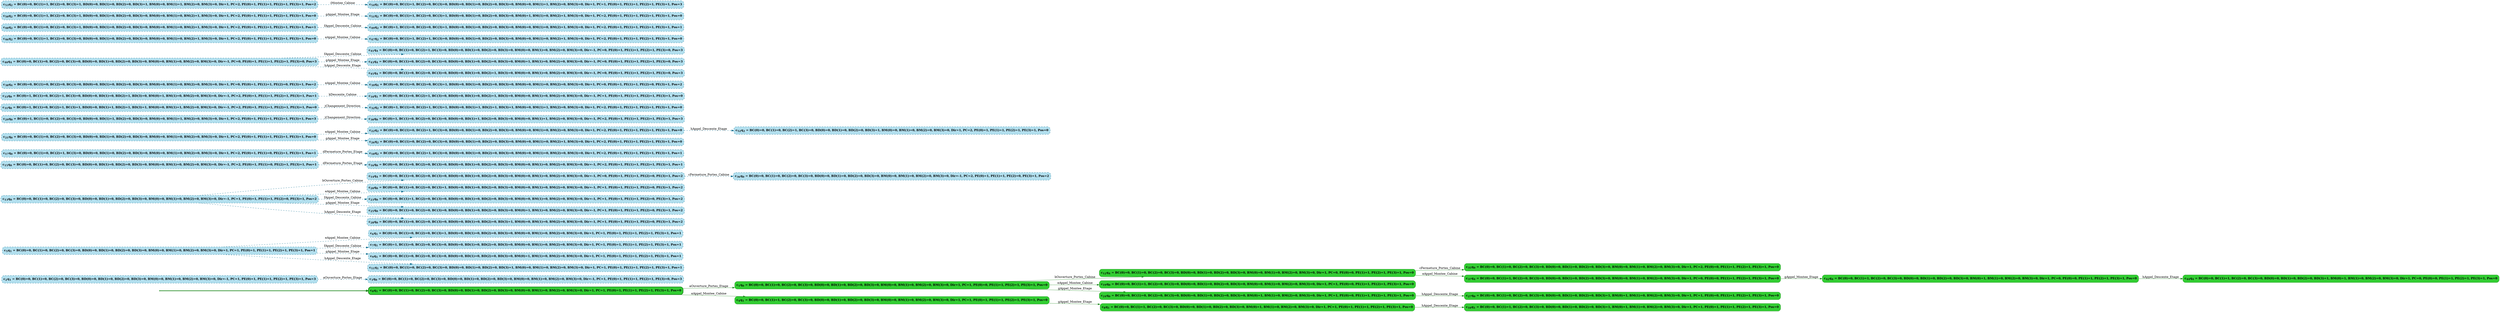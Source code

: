 digraph g {

	rankdir="LR"

	__invisible__[shape="point", color="forestgreen"]
	c0q1[label=<<b>c<sub>0</sub>q<sub>1</sub> = BC(0)=0, BC(1)=0, BC(2)=0, BC(3)=0, BD(0)=0, BD(1)=0, BD(2)=0, BD(3)=0, BM(0)=0, BM(1)=0, BM(2)=0, BM(3)=0, Dir=1, PC=1, PE(0)=1, PE(1)=1, PE(2)=1, PE(3)=1, Pos=0</b>>, shape="box", style="rounded, filled", fillcolor="limegreen", color="forestgreen", penwidth=3] // Initial
	c1q0[label=<<b>c<sub>1</sub>q<sub>0</sub> = BC(0)=0, BC(1)=0, BC(2)=0, BC(3)=0, BD(0)=0, BD(1)=0, BD(2)=0, BD(3)=0, BM(0)=0, BM(1)=0, BM(2)=0, BM(3)=0, Dir=1, PC=1, PE(0)=0, PE(1)=1, PE(2)=1, PE(3)=1, Pos=0</b>>, shape="box", style="rounded, filled", fillcolor="limegreen", color="forestgreen"]
	c12q4[label=<<b>c<sub>12</sub>q<sub>4</sub> = BC(0)=0, BC(1)=0, BC(2)=0, BC(3)=0, BD(0)=0, BD(1)=0, BD(2)=0, BD(3)=0, BM(0)=0, BM(1)=0, BM(2)=0, BM(3)=0, Dir=1, PC=0, PE(0)=0, PE(1)=1, PE(2)=1, PE(3)=1, Pos=0</b>>, shape="box", style="rounded, filled", fillcolor="limegreen", color="forestgreen"]
	c35q0[label=<<b>c<sub>35</sub>q<sub>0</sub> = BC(0)=0, BC(1)=0, BC(2)=0, BC(3)=0, BD(0)=0, BD(1)=0, BD(2)=0, BD(3)=0, BM(0)=0, BM(1)=0, BM(2)=0, BM(3)=0, Dir=1, PC=2, PE(0)=0, PE(1)=1, PE(2)=1, PE(3)=1, Pos=0</b>>, shape="box", style="rounded, filled", fillcolor="limegreen", color="forestgreen"]
	c37q4[label=<<b>c<sub>37</sub>q<sub>4</sub> = BC(0)=0, BC(1)=1, BC(2)=0, BC(3)=0, BD(0)=0, BD(1)=0, BD(2)=0, BD(3)=0, BM(0)=0, BM(1)=0, BM(2)=0, BM(3)=0, Dir=1, PC=0, PE(0)=0, PE(1)=1, PE(2)=1, PE(3)=1, Pos=0</b>>, shape="box", style="rounded, filled", fillcolor="limegreen", color="forestgreen"]
	c42q4[label=<<b>c<sub>42</sub>q<sub>4</sub> = BC(0)=0, BC(1)=1, BC(2)=0, BC(3)=0, BD(0)=0, BD(1)=0, BD(2)=0, BD(3)=0, BM(0)=1, BM(1)=0, BM(2)=0, BM(3)=0, Dir=1, PC=0, PE(0)=0, PE(1)=1, PE(2)=1, PE(3)=1, Pos=0</b>>, shape="box", style="rounded, filled", fillcolor="limegreen", color="forestgreen"]
	c44q4[label=<<b>c<sub>44</sub>q<sub>4</sub> = BC(0)=0, BC(1)=1, BC(2)=0, BC(3)=0, BD(0)=0, BD(1)=0, BD(2)=0, BD(3)=1, BM(0)=1, BM(1)=0, BM(2)=0, BM(3)=0, Dir=1, PC=0, PE(0)=0, PE(1)=1, PE(2)=1, PE(3)=1, Pos=0</b>>, shape="box", style="rounded, filled", fillcolor="limegreen", color="forestgreen"]
	c19q0[label=<<b>c<sub>19</sub>q<sub>0</sub> = BC(0)=0, BC(1)=1, BC(2)=0, BC(3)=0, BD(0)=0, BD(1)=0, BD(2)=0, BD(3)=0, BM(0)=0, BM(1)=0, BM(2)=0, BM(3)=0, Dir=1, PC=1, PE(0)=0, PE(1)=1, PE(2)=1, PE(3)=1, Pos=0</b>>, shape="box", style="rounded, filled", fillcolor="limegreen", color="forestgreen"]
	c24q0[label=<<b>c<sub>24</sub>q<sub>0</sub> = BC(0)=0, BC(1)=0, BC(2)=0, BC(3)=0, BD(0)=0, BD(1)=0, BD(2)=0, BD(3)=0, BM(0)=1, BM(1)=0, BM(2)=0, BM(3)=0, Dir=1, PC=1, PE(0)=0, PE(1)=1, PE(2)=1, PE(3)=1, Pos=0</b>>, shape="box", style="rounded, filled", fillcolor="limegreen", color="forestgreen"]
	c27q0[label=<<b>c<sub>27</sub>q<sub>0</sub> = BC(0)=0, BC(1)=0, BC(2)=0, BC(3)=0, BD(0)=0, BD(1)=0, BD(2)=0, BD(3)=1, BM(0)=1, BM(1)=0, BM(2)=0, BM(3)=0, Dir=1, PC=1, PE(0)=0, PE(1)=1, PE(2)=1, PE(3)=1, Pos=0</b>>, shape="box", style="rounded, filled", fillcolor="limegreen", color="forestgreen"]
	c4q1[label=<<b>c<sub>4</sub>q<sub>1</sub> = BC(0)=0, BC(1)=1, BC(2)=0, BC(3)=0, BD(0)=0, BD(1)=0, BD(2)=0, BD(3)=0, BM(0)=0, BM(1)=0, BM(2)=0, BM(3)=0, Dir=1, PC=1, PE(0)=1, PE(1)=1, PE(2)=1, PE(3)=1, Pos=0</b>>, shape="box", style="rounded, filled", fillcolor="limegreen", color="forestgreen"]
	c8q1[label=<<b>c<sub>8</sub>q<sub>1</sub> = BC(0)=0, BC(1)=1, BC(2)=0, BC(3)=0, BD(0)=0, BD(1)=0, BD(2)=0, BD(3)=0, BM(0)=1, BM(1)=0, BM(2)=0, BM(3)=0, Dir=1, PC=1, PE(0)=1, PE(1)=1, PE(2)=1, PE(3)=1, Pos=0</b>>, shape="box", style="rounded, filled", fillcolor="limegreen", color="forestgreen"]
	c10q1[label=<<b>c<sub>10</sub>q<sub>1</sub> = BC(0)=0, BC(1)=1, BC(2)=0, BC(3)=0, BD(0)=0, BD(1)=0, BD(2)=0, BD(3)=1, BM(0)=1, BM(1)=0, BM(2)=0, BM(3)=0, Dir=1, PC=1, PE(0)=1, PE(1)=1, PE(2)=1, PE(3)=1, Pos=0</b>>, shape="box", style="rounded, filled", fillcolor="limegreen", color="forestgreen"]
	c2q1[label=<<b>c<sub>2</sub>q<sub>1</sub> = BC(0)=0, BC(1)=0, BC(2)=0, BC(3)=0, BD(0)=0, BD(1)=0, BD(2)=0, BD(3)=0, BM(0)=0, BM(1)=0, BM(2)=0, BM(3)=0, Dir=-1, PC=1, PE(0)=1, PE(1)=1, PE(2)=1, PE(3)=1, Pos=3</b>>, shape="box", style="rounded, filled, dashed", fillcolor="lightblue2", color="deepskyblue4"]
	c3q0[label=<<b>c<sub>3</sub>q<sub>0</sub> = BC(0)=0, BC(1)=0, BC(2)=0, BC(3)=0, BD(0)=0, BD(1)=0, BD(2)=0, BD(3)=0, BM(0)=0, BM(1)=0, BM(2)=0, BM(3)=0, Dir=-1, PC=1, PE(0)=1, PE(1)=1, PE(2)=1, PE(3)=0, Pos=3</b>>, shape="box", style="rounded, filled, dashed", fillcolor="lightblue2", color="deepskyblue4"]
	c5q1[label=<<b>c<sub>5</sub>q<sub>1</sub> = BC(0)=0, BC(1)=0, BC(2)=0, BC(3)=0, BD(0)=0, BD(1)=0, BD(2)=0, BD(3)=0, BM(0)=0, BM(1)=0, BM(2)=0, BM(3)=0, Dir=1, PC=1, PE(0)=1, PE(1)=1, PE(2)=1, PE(3)=1, Pos=1</b>>, shape="box", style="rounded, filled, dashed", fillcolor="lightblue2", color="deepskyblue4"]
	c6q1[label=<<b>c<sub>6</sub>q<sub>1</sub> = BC(0)=0, BC(1)=0, BC(2)=0, BC(3)=1, BD(0)=0, BD(1)=0, BD(2)=0, BD(3)=0, BM(0)=0, BM(1)=0, BM(2)=0, BM(3)=0, Dir=1, PC=1, PE(0)=1, PE(1)=1, PE(2)=1, PE(3)=1, Pos=1</b>>, shape="box", style="rounded, filled, dashed", fillcolor="lightblue2", color="deepskyblue4"]
	c7q1[label=<<b>c<sub>7</sub>q<sub>1</sub> = BC(0)=1, BC(1)=0, BC(2)=0, BC(3)=0, BD(0)=0, BD(1)=0, BD(2)=0, BD(3)=0, BM(0)=0, BM(1)=0, BM(2)=0, BM(3)=0, Dir=1, PC=1, PE(0)=1, PE(1)=1, PE(2)=1, PE(3)=1, Pos=1</b>>, shape="box", style="rounded, filled, dashed", fillcolor="lightblue2", color="deepskyblue4"]
	c9q1[label=<<b>c<sub>9</sub>q<sub>1</sub> = BC(0)=0, BC(1)=0, BC(2)=0, BC(3)=0, BD(0)=0, BD(1)=0, BD(2)=0, BD(3)=0, BM(0)=1, BM(1)=0, BM(2)=0, BM(3)=0, Dir=1, PC=1, PE(0)=1, PE(1)=1, PE(2)=1, PE(3)=1, Pos=1</b>>, shape="box", style="rounded, filled, dashed", fillcolor="lightblue2", color="deepskyblue4"]
	c11q1[label=<<b>c<sub>11</sub>q<sub>1</sub> = BC(0)=0, BC(1)=0, BC(2)=0, BC(3)=0, BD(0)=0, BD(1)=0, BD(2)=0, BD(3)=1, BM(0)=0, BM(1)=0, BM(2)=0, BM(3)=0, Dir=1, PC=1, PE(0)=1, PE(1)=1, PE(2)=1, PE(3)=1, Pos=1</b>>, shape="box", style="rounded, filled, dashed", fillcolor="lightblue2", color="deepskyblue4"]
	c13q0[label=<<b>c<sub>13</sub>q<sub>0</sub> = BC(0)=0, BC(1)=0, BC(2)=0, BC(3)=0, BD(0)=0, BD(1)=0, BD(2)=0, BD(3)=0, BM(0)=0, BM(1)=0, BM(2)=0, BM(3)=0, Dir=-1, PC=1, PE(0)=1, PE(1)=1, PE(2)=0, PE(3)=1, Pos=2</b>>, shape="box", style="rounded, filled, dashed", fillcolor="lightblue2", color="deepskyblue4"]
	c14q4[label=<<b>c<sub>14</sub>q<sub>4</sub> = BC(0)=0, BC(1)=0, BC(2)=0, BC(3)=0, BD(0)=0, BD(1)=0, BD(2)=0, BD(3)=0, BM(0)=0, BM(1)=0, BM(2)=0, BM(3)=0, Dir=-1, PC=0, PE(0)=1, PE(1)=1, PE(2)=0, PE(3)=1, Pos=2</b>>, shape="box", style="rounded, filled, dashed", fillcolor="lightblue2", color="deepskyblue4"]
	c15q0[label=<<b>c<sub>15</sub>q<sub>0</sub> = BC(0)=0, BC(1)=0, BC(2)=0, BC(3)=0, BD(0)=0, BD(1)=0, BD(2)=0, BD(3)=0, BM(0)=0, BM(1)=0, BM(2)=0, BM(3)=0, Dir=-1, PC=2, PE(0)=1, PE(1)=0, PE(2)=1, PE(3)=1, Pos=1</b>>, shape="box", style="rounded, filled, dashed", fillcolor="lightblue2", color="deepskyblue4"]
	c16q0[label=<<b>c<sub>16</sub>q<sub>0</sub> = BC(0)=0, BC(1)=0, BC(2)=0, BC(3)=0, BD(0)=0, BD(1)=0, BD(2)=0, BD(3)=0, BM(0)=0, BM(1)=0, BM(2)=0, BM(3)=0, Dir=-1, PC=2, PE(0)=1, PE(1)=1, PE(2)=1, PE(3)=1, Pos=1</b>>, shape="box", style="rounded, filled, dashed", fillcolor="lightblue2", color="deepskyblue4"]
	c17q0[label=<<b>c<sub>17</sub>q<sub>0</sub> = BC(0)=0, BC(1)=0, BC(2)=1, BC(3)=0, BD(0)=0, BD(1)=0, BD(2)=0, BD(3)=0, BM(0)=0, BM(1)=0, BM(2)=0, BM(3)=0, Dir=1, PC=2, PE(0)=1, PE(1)=0, PE(2)=1, PE(3)=1, Pos=1</b>>, shape="box", style="rounded, filled, dashed", fillcolor="lightblue2", color="deepskyblue4"]
	c18q2[label=<<b>c<sub>18</sub>q<sub>2</sub> = BC(0)=0, BC(1)=0, BC(2)=1, BC(3)=0, BD(0)=0, BD(1)=0, BD(2)=0, BD(3)=0, BM(0)=0, BM(1)=0, BM(2)=0, BM(3)=0, Dir=1, PC=2, PE(0)=1, PE(1)=1, PE(2)=1, PE(3)=1, Pos=1</b>>, shape="box", style="rounded, filled, dashed", fillcolor="lightblue2", color="deepskyblue4"]
	c20q0[label=<<b>c<sub>20</sub>q<sub>0</sub> = BC(0)=0, BC(1)=0, BC(2)=0, BC(3)=1, BD(0)=0, BD(1)=0, BD(2)=0, BD(3)=0, BM(0)=0, BM(1)=0, BM(2)=0, BM(3)=0, Dir=-1, PC=1, PE(0)=1, PE(1)=1, PE(2)=0, PE(3)=1, Pos=2</b>>, shape="box", style="rounded, filled, dashed", fillcolor="lightblue2", color="deepskyblue4"]
	c21q0[label=<<b>c<sub>21</sub>q<sub>0</sub> = BC(0)=0, BC(1)=0, BC(2)=0, BC(3)=0, BD(0)=0, BD(1)=0, BD(2)=0, BD(3)=0, BM(0)=0, BM(1)=0, BM(2)=0, BM(3)=0, Dir=1, PC=2, PE(0)=1, PE(1)=1, PE(2)=1, PE(3)=1, Pos=0</b>>, shape="box", style="rounded, filled, dashed", fillcolor="lightblue2", color="deepskyblue4"]
	c22q2[label=<<b>c<sub>22</sub>q<sub>2</sub> = BC(0)=0, BC(1)=0, BC(2)=1, BC(3)=0, BD(0)=0, BD(1)=0, BD(2)=0, BD(3)=0, BM(0)=0, BM(1)=0, BM(2)=0, BM(3)=0, Dir=1, PC=2, PE(0)=1, PE(1)=1, PE(2)=1, PE(3)=1, Pos=0</b>>, shape="box", style="rounded, filled, dashed", fillcolor="lightblue2", color="deepskyblue4"]
	c23q0[label=<<b>c<sub>23</sub>q<sub>0</sub> = BC(0)=0, BC(1)=1, BC(2)=0, BC(3)=0, BD(0)=0, BD(1)=0, BD(2)=0, BD(3)=0, BM(0)=0, BM(1)=0, BM(2)=0, BM(3)=0, Dir=-1, PC=1, PE(0)=1, PE(1)=1, PE(2)=0, PE(3)=1, Pos=2</b>>, shape="box", style="rounded, filled, dashed", fillcolor="lightblue2", color="deepskyblue4"]
	c25q0[label=<<b>c<sub>25</sub>q<sub>0</sub> = BC(0)=0, BC(1)=0, BC(2)=0, BC(3)=0, BD(0)=0, BD(1)=0, BD(2)=0, BD(3)=0, BM(0)=1, BM(1)=0, BM(2)=0, BM(3)=0, Dir=-1, PC=1, PE(0)=1, PE(1)=1, PE(2)=0, PE(3)=1, Pos=2</b>>, shape="box", style="rounded, filled, dashed", fillcolor="lightblue2", color="deepskyblue4"]
	c26q2[label=<<b>c<sub>26</sub>q<sub>2</sub> = BC(0)=0, BC(1)=0, BC(2)=0, BC(3)=0, BD(0)=0, BD(1)=0, BD(2)=0, BD(3)=0, BM(0)=0, BM(1)=0, BM(2)=1, BM(3)=0, Dir=1, PC=2, PE(0)=1, PE(1)=1, PE(2)=1, PE(3)=1, Pos=0</b>>, shape="box", style="rounded, filled, dashed", fillcolor="lightblue2", color="deepskyblue4"]
	c28q0[label=<<b>c<sub>28</sub>q<sub>0</sub> = BC(0)=0, BC(1)=0, BC(2)=0, BC(3)=0, BD(0)=0, BD(1)=0, BD(2)=0, BD(3)=1, BM(0)=0, BM(1)=0, BM(2)=0, BM(3)=0, Dir=-1, PC=1, PE(0)=1, PE(1)=1, PE(2)=0, PE(3)=1, Pos=2</b>>, shape="box", style="rounded, filled, dashed", fillcolor="lightblue2", color="deepskyblue4"]
	c29q0[label=<<b>c<sub>29</sub>q<sub>0</sub> = BC(0)=1, BC(1)=0, BC(2)=0, BC(3)=0, BD(0)=0, BD(1)=1, BD(2)=0, BD(3)=0, BM(0)=0, BM(1)=1, BM(2)=0, BM(3)=0, Dir=1, PC=2, PE(0)=1, PE(1)=1, PE(2)=1, PE(3)=1, Pos=3</b>>, shape="box", style="rounded, filled, dashed", fillcolor="lightblue2", color="deepskyblue4"]
	c30q0[label=<<b>c<sub>30</sub>q<sub>0</sub> = BC(0)=1, BC(1)=0, BC(2)=0, BC(3)=0, BD(0)=0, BD(1)=1, BD(2)=0, BD(3)=0, BM(0)=0, BM(1)=1, BM(2)=0, BM(3)=0, Dir=-1, PC=2, PE(0)=1, PE(1)=1, PE(2)=1, PE(3)=1, Pos=3</b>>, shape="box", style="rounded, filled, dashed", fillcolor="lightblue2", color="deepskyblue4"]
	c31q0[label=<<b>c<sub>31</sub>q<sub>0</sub> = BC(0)=1, BC(1)=0, BC(2)=1, BC(3)=1, BD(0)=0, BD(1)=1, BD(2)=1, BD(3)=1, BM(0)=0, BM(1)=1, BM(2)=0, BM(3)=0, Dir=-1, PC=2, PE(0)=1, PE(1)=1, PE(2)=1, PE(3)=1, Pos=0</b>>, shape="box", style="rounded, filled, dashed", fillcolor="lightblue2", color="deepskyblue4"]
	c32q2[label=<<b>c<sub>32</sub>q<sub>2</sub> = BC(0)=1, BC(1)=0, BC(2)=1, BC(3)=1, BD(0)=0, BD(1)=1, BD(2)=1, BD(3)=1, BM(0)=0, BM(1)=1, BM(2)=0, BM(3)=0, Dir=1, PC=2, PE(0)=1, PE(1)=1, PE(2)=1, PE(3)=1, Pos=0</b>>, shape="box", style="rounded, filled, dashed", fillcolor="lightblue2", color="deepskyblue4"]
	c33q0[label=<<b>c<sub>33</sub>q<sub>0</sub> = BC(0)=1, BC(1)=0, BC(2)=1, BC(3)=0, BD(0)=0, BD(1)=0, BD(2)=1, BD(3)=0, BM(0)=1, BM(1)=0, BM(2)=0, BM(3)=0, Dir=-1, PC=2, PE(0)=1, PE(1)=1, PE(2)=1, PE(3)=1, Pos=1</b>>, shape="box", style="rounded, filled, dashed", fillcolor="lightblue2", color="deepskyblue4"]
	c34q1[label=<<b>c<sub>34</sub>q<sub>1</sub> = BC(0)=0, BC(1)=0, BC(2)=1, BC(3)=0, BD(0)=0, BD(1)=0, BD(2)=1, BD(3)=0, BM(0)=0, BM(1)=0, BM(2)=0, BM(3)=0, Dir=-1, PC=1, PE(0)=1, PE(1)=1, PE(2)=1, PE(3)=1, Pos=0</b>>, shape="box", style="rounded, filled, dashed", fillcolor="lightblue2", color="deepskyblue4"]
	c36q0[label=<<b>c<sub>36</sub>q<sub>0</sub> = BC(0)=0, BC(1)=0, BC(2)=0, BC(3)=0, BD(0)=0, BD(1)=0, BD(2)=0, BD(3)=0, BM(0)=0, BM(1)=0, BM(2)=0, BM(3)=0, Dir=-1, PC=2, PE(0)=1, PE(1)=1, PE(2)=0, PE(3)=1, Pos=2</b>>, shape="box", style="rounded, filled, dashed", fillcolor="lightblue2", color="deepskyblue4"]
	c38q4[label=<<b>c<sub>38</sub>q<sub>4</sub> = BC(0)=0, BC(1)=0, BC(2)=0, BC(3)=0, BD(0)=0, BD(1)=0, BD(2)=0, BD(3)=0, BM(0)=0, BM(1)=0, BM(2)=0, BM(3)=0, Dir=1, PC=0, PE(0)=1, PE(1)=1, PE(2)=0, PE(3)=1, Pos=2</b>>, shape="box", style="rounded, filled, dashed", fillcolor="lightblue2", color="deepskyblue4"]
	c39q4[label=<<b>c<sub>39</sub>q<sub>4</sub> = BC(0)=0, BC(1)=0, BC(2)=0, BC(3)=1, BD(0)=0, BD(1)=0, BD(2)=0, BD(3)=0, BM(0)=0, BM(1)=0, BM(2)=0, BM(3)=0, Dir=1, PC=0, PE(0)=1, PE(1)=1, PE(2)=0, PE(3)=1, Pos=2</b>>, shape="box", style="rounded, filled, dashed", fillcolor="lightblue2", color="deepskyblue4"]
	c40q4[label=<<b>c<sub>40</sub>q<sub>4</sub> = BC(0)=0, BC(1)=0, BC(2)=0, BC(3)=0, BD(0)=0, BD(1)=0, BD(2)=0, BD(3)=0, BM(0)=0, BM(1)=0, BM(2)=0, BM(3)=0, Dir=-1, PC=0, PE(0)=1, PE(1)=1, PE(2)=1, PE(3)=0, Pos=3</b>>, shape="box", style="rounded, filled, dashed", fillcolor="lightblue2", color="deepskyblue4"]
	c41q4[label=<<b>c<sub>41</sub>q<sub>4</sub> = BC(0)=0, BC(1)=0, BC(2)=1, BC(3)=0, BD(0)=0, BD(1)=0, BD(2)=0, BD(3)=0, BM(0)=0, BM(1)=0, BM(2)=0, BM(3)=0, Dir=-1, PC=0, PE(0)=1, PE(1)=1, PE(2)=1, PE(3)=0, Pos=3</b>>, shape="box", style="rounded, filled, dashed", fillcolor="lightblue2", color="deepskyblue4"]
	c43q4[label=<<b>c<sub>43</sub>q<sub>4</sub> = BC(0)=0, BC(1)=0, BC(2)=0, BC(3)=0, BD(0)=0, BD(1)=0, BD(2)=0, BD(3)=0, BM(0)=1, BM(1)=0, BM(2)=0, BM(3)=0, Dir=-1, PC=0, PE(0)=1, PE(1)=1, PE(2)=1, PE(3)=0, Pos=3</b>>, shape="box", style="rounded, filled, dashed", fillcolor="lightblue2", color="deepskyblue4"]
	c45q4[label=<<b>c<sub>45</sub>q<sub>4</sub> = BC(0)=0, BC(1)=0, BC(2)=0, BC(3)=0, BD(0)=0, BD(1)=0, BD(2)=1, BD(3)=0, BM(0)=0, BM(1)=0, BM(2)=0, BM(3)=0, Dir=-1, PC=0, PE(0)=1, PE(1)=1, PE(2)=1, PE(3)=0, Pos=3</b>>, shape="box", style="rounded, filled, dashed", fillcolor="lightblue2", color="deepskyblue4"]
	c46q2[label=<<b>c<sub>46</sub>q<sub>2</sub> = BC(0)=0, BC(1)=1, BC(2)=0, BC(3)=0, BD(0)=0, BD(1)=0, BD(2)=0, BD(3)=0, BM(0)=0, BM(1)=0, BM(2)=1, BM(3)=0, Dir=1, PC=2, PE(0)=1, PE(1)=1, PE(2)=1, PE(3)=1, Pos=0</b>>, shape="box", style="rounded, filled, dashed", fillcolor="lightblue2", color="deepskyblue4"]
	c47q2[label=<<b>c<sub>47</sub>q<sub>2</sub> = BC(0)=0, BC(1)=1, BC(2)=1, BC(3)=0, BD(0)=0, BD(1)=0, BD(2)=0, BD(3)=0, BM(0)=0, BM(1)=0, BM(2)=1, BM(3)=0, Dir=1, PC=2, PE(0)=1, PE(1)=1, PE(2)=1, PE(3)=1, Pos=0</b>>, shape="box", style="rounded, filled, dashed", fillcolor="lightblue2", color="deepskyblue4"]
	c48q2[label=<<b>c<sub>48</sub>q<sub>2</sub> = BC(0)=0, BC(1)=0, BC(2)=0, BC(3)=1, BD(0)=0, BD(1)=0, BD(2)=0, BD(3)=0, BM(0)=0, BM(1)=0, BM(2)=1, BM(3)=0, Dir=1, PC=2, PE(0)=1, PE(1)=1, PE(2)=1, PE(3)=1, Pos=1</b>>, shape="box", style="rounded, filled, dashed", fillcolor="lightblue2", color="deepskyblue4"]
	c49q2[label=<<b>c<sub>49</sub>q<sub>2</sub> = BC(0)=1, BC(1)=0, BC(2)=0, BC(3)=1, BD(0)=0, BD(1)=0, BD(2)=0, BD(3)=0, BM(0)=0, BM(1)=0, BM(2)=1, BM(3)=0, Dir=1, PC=2, PE(0)=1, PE(1)=1, PE(2)=1, PE(3)=1, Pos=1</b>>, shape="box", style="rounded, filled, dashed", fillcolor="lightblue2", color="deepskyblue4"]
	c50q2[label=<<b>c<sub>50</sub>q<sub>2</sub> = BC(0)=0, BC(1)=1, BC(2)=0, BC(3)=1, BD(0)=0, BD(1)=0, BD(2)=0, BD(3)=0, BM(0)=0, BM(1)=0, BM(2)=1, BM(3)=0, Dir=1, PC=2, PE(0)=1, PE(1)=1, PE(2)=1, PE(3)=1, Pos=0</b>>, shape="box", style="rounded, filled, dashed", fillcolor="lightblue2", color="deepskyblue4"]
	c51q2[label=<<b>c<sub>51</sub>q<sub>2</sub> = BC(0)=0, BC(1)=1, BC(2)=0, BC(3)=1, BD(0)=0, BD(1)=0, BD(2)=0, BD(3)=0, BM(0)=1, BM(1)=0, BM(2)=1, BM(3)=0, Dir=1, PC=2, PE(0)=1, PE(1)=1, PE(2)=1, PE(3)=1, Pos=0</b>>, shape="box", style="rounded, filled, dashed", fillcolor="lightblue2", color="deepskyblue4"]
	c52q2[label=<<b>c<sub>52</sub>q<sub>2</sub> = BC(0)=0, BC(1)=0, BC(2)=1, BC(3)=0, BD(0)=0, BD(1)=0, BD(2)=0, BD(3)=1, BM(0)=0, BM(1)=0, BM(2)=0, BM(3)=0, Dir=1, PC=2, PE(0)=1, PE(1)=1, PE(2)=1, PE(3)=1, Pos=0</b>>, shape="box", style="rounded, filled, dashed", fillcolor="lightblue2", color="deepskyblue4"]
	c53q2[label=<<b>c<sub>53</sub>q<sub>2</sub> = BC(0)=0, BC(1)=1, BC(2)=0, BC(3)=1, BD(0)=0, BD(1)=0, BD(2)=0, BD(3)=1, BM(0)=0, BM(1)=1, BM(2)=0, BM(3)=0, Dir=1, PC=2, PE(0)=1, PE(1)=1, PE(2)=1, PE(3)=1, Pos=2</b>>, shape="box", style="rounded, filled, dashed", fillcolor="lightblue2", color="deepskyblue4"]
	c54q1[label=<<b>c<sub>54</sub>q<sub>1</sub> = BC(0)=0, BC(1)=1, BC(2)=0, BC(3)=0, BD(0)=0, BD(1)=0, BD(2)=0, BD(3)=0, BM(0)=0, BM(1)=1, BM(2)=0, BM(3)=0, Dir=1, PC=1, PE(0)=1, PE(1)=1, PE(2)=1, PE(3)=1, Pos=3</b>>, shape="box", style="rounded, filled, dashed", fillcolor="lightblue2", color="deepskyblue4"]

	__invisible__ -> c0q1[penwidth=3, color="forestgreen"]
	c0q1 -> c1q0[label=<aOuverture_Portes_Etage>, color="forestgreen"]
	c1q0 -> c12q4[label=<bOuverture_Portes_Cabine>, color="forestgreen"]
	c12q4 -> c35q0[label=<cFermeture_Portes_Cabine>, color="forestgreen"]
	c12q4 -> c37q4[label=<eAppel_Montee_Cabine>, color="forestgreen"]
	c37q4 -> c42q4[label=<gAppel_Montee_Etage>, color="forestgreen"]
	c42q4 -> c44q4[label=<hAppel_Descente_Etage>, color="forestgreen"]
	c1q0 -> c19q0[label=<eAppel_Montee_Cabine>, color="forestgreen"]
	c1q0 -> c24q0[label=<gAppel_Montee_Etage>, color="forestgreen"]
	c24q0 -> c27q0[label=<hAppel_Descente_Etage>, color="forestgreen"]
	c0q1 -> c4q1[label=<eAppel_Montee_Cabine>, color="forestgreen"]
	c4q1 -> c8q1[label=<gAppel_Montee_Etage>, color="forestgreen"]
	c8q1 -> c10q1[label=<hAppel_Descente_Etage>, color="forestgreen"]
	c2q1 -> c3q0[label=<aOuverture_Portes_Etage>, color="deepskyblue4", style="dashed"]
	c5q1 -> c6q1[label=<eAppel_Montee_Cabine>, color="deepskyblue4", style="dashed"]
	c5q1 -> c7q1[label=<fAppel_Descente_Cabine>, color="deepskyblue4", style="dashed"]
	c5q1 -> c9q1[label=<gAppel_Montee_Etage>, color="deepskyblue4", style="dashed"]
	c5q1 -> c11q1[label=<hAppel_Descente_Etage>, color="deepskyblue4", style="dashed"]
	c13q0 -> c14q4[label=<bOuverture_Portes_Cabine>, color="deepskyblue4", style="dashed"]
	c15q0 -> c16q0[label=<dFermeture_Portes_Etage>, color="deepskyblue4", style="dashed"]
	c17q0 -> c18q2[label=<dFermeture_Portes_Etage>, color="deepskyblue4", style="dashed"]
	c13q0 -> c20q0[label=<eAppel_Montee_Cabine>, color="deepskyblue4", style="dashed"]
	c21q0 -> c22q2[label=<eAppel_Montee_Cabine>, color="deepskyblue4", style="dashed"]
	c13q0 -> c23q0[label=<fAppel_Descente_Cabine>, color="deepskyblue4", style="dashed"]
	c13q0 -> c25q0[label=<gAppel_Montee_Etage>, color="deepskyblue4", style="dashed"]
	c21q0 -> c26q2[label=<gAppel_Montee_Etage>, color="deepskyblue4", style="dashed"]
	c13q0 -> c28q0[label=<hAppel_Descente_Etage>, color="deepskyblue4", style="dashed"]
	c29q0 -> c30q0[label=<jChangement_Direction>, color="deepskyblue4", style="dashed"]
	c31q0 -> c32q2[label=<jChangement_Direction>, color="deepskyblue4", style="dashed"]
	c33q0 -> c34q1[label=<kDescente_Cabine>, color="deepskyblue4", style="dashed"]
	c14q4 -> c36q0[label=<cFermeture_Portes_Cabine>, color="deepskyblue4", style="dashed"]
	c38q4 -> c39q4[label=<eAppel_Montee_Cabine>, color="deepskyblue4", style="dashed"]
	c40q4 -> c41q4[label=<fAppel_Descente_Cabine>, color="deepskyblue4", style="dashed"]
	c40q4 -> c43q4[label=<gAppel_Montee_Etage>, color="deepskyblue4", style="dashed"]
	c40q4 -> c45q4[label=<hAppel_Descente_Etage>, color="deepskyblue4", style="dashed"]
	c46q2 -> c47q2[label=<eAppel_Montee_Cabine>, color="deepskyblue4", style="dashed"]
	c48q2 -> c49q2[label=<fAppel_Descente_Cabine>, color="deepskyblue4", style="dashed"]
	c50q2 -> c51q2[label=<gAppel_Montee_Etage>, color="deepskyblue4", style="dashed"]
	c22q2 -> c52q2[label=<hAppel_Descente_Etage>, color="deepskyblue4", style="dashed"]
	c53q2 -> c54q1[label=<iMontee_Cabine>, color="deepskyblue4", style="dashed"]

}
